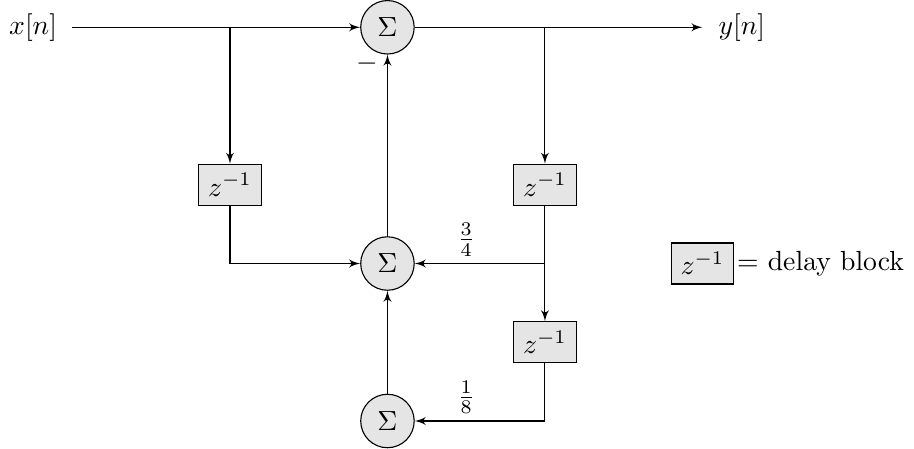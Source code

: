 \documentclass{standalone}

\usepackage{tikz}
\usetikzlibrary{calc}
\usetikzlibrary{positioning}
\usetikzlibrary{shapes,arrows,decorations.pathreplacing,decorations.markings}
\tikzstyle{block} = [draw, fill=gray!20, rectangle]
\tikzstyle{sum} = [draw, fill=gray!20, circle, node distance=1cm]
\tikzstyle{input} = [coordinate]
\tikzstyle{output} = [coordinate]
\tikzstyle{pinstyle} = [pin edge={to-,thin,black}]
\usepackage{pgfplots}
 \pgfplotsset{compat=1.13}
 \usepackage{transparent}

\begin{document}

\begin{tikzpicture}[auto, node distance=1.5cm,>=latex',scale=1, every node/.style={transform shape}]
  
  \node[block] at (2,-2) (block1) {$z^{-1}$};
  \node[block] at (6,-2) (block2) {$z^{-1}$};
  \node[block] at (6,-4) (block3) {$z^{-1}$};
  \node[sum] at (4,0) (sum1) {$\Sigma$};
  \node[sum] at (4,-3) (sum2) {$\Sigma$};
  \node[sum] at (4,-5) (sum3) {$\Sigma$};

  \node [input, name=input] at (0,0) {};
  \node [input, name=output] at (8,0) {};

  \draw [->] (input) -- (sum1);
  \draw [->] (input) -| (block1);
  \draw [->] (block1) |- (sum2);
  \draw [->] (sum2) -- node[pos=0.95] {$-$} (sum1);
  
  \draw [->] (sum1) -- (output);
  \draw [->] (sum1) -| (block2);
  \draw [->] (block2) |- (sum2);
  \draw [->] (block2) -- (block3);
  \draw [->] (block3) |- (sum3);
  \draw [->] (sum3) -- (sum2);

  \node at (-0.5,0) {$x[n]$};
  \node at (8.5,0) {$y[n]$};
  \node at (5,-2.7) {$\frac{3}{4}$};
  \node at (5,-4.7) {$\frac{1}{8}$};

  \node[block] at (8,-3) (block4) {$z^{-1}$};
  \node [right of=block4] {= delay block};
\end{tikzpicture}

\end{document}
